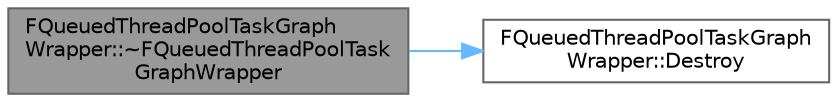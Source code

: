 digraph "FQueuedThreadPoolTaskGraphWrapper::~FQueuedThreadPoolTaskGraphWrapper"
{
 // INTERACTIVE_SVG=YES
 // LATEX_PDF_SIZE
  bgcolor="transparent";
  edge [fontname=Helvetica,fontsize=10,labelfontname=Helvetica,labelfontsize=10];
  node [fontname=Helvetica,fontsize=10,shape=box,height=0.2,width=0.4];
  rankdir="LR";
  Node1 [id="Node000001",label="FQueuedThreadPoolTaskGraph\lWrapper::~FQueuedThreadPoolTask\lGraphWrapper",height=0.2,width=0.4,color="gray40", fillcolor="grey60", style="filled", fontcolor="black",tooltip=" "];
  Node1 -> Node2 [id="edge1_Node000001_Node000002",color="steelblue1",style="solid",tooltip=" "];
  Node2 [id="Node000002",label="FQueuedThreadPoolTaskGraph\lWrapper::Destroy",height=0.2,width=0.4,color="grey40", fillcolor="white", style="filled",URL="$dc/d90/classFQueuedThreadPoolTaskGraphWrapper.html#ad396d2e691bfde87444f58463640ad22",tooltip="Tells the pool to clean up all background threads."];
}
